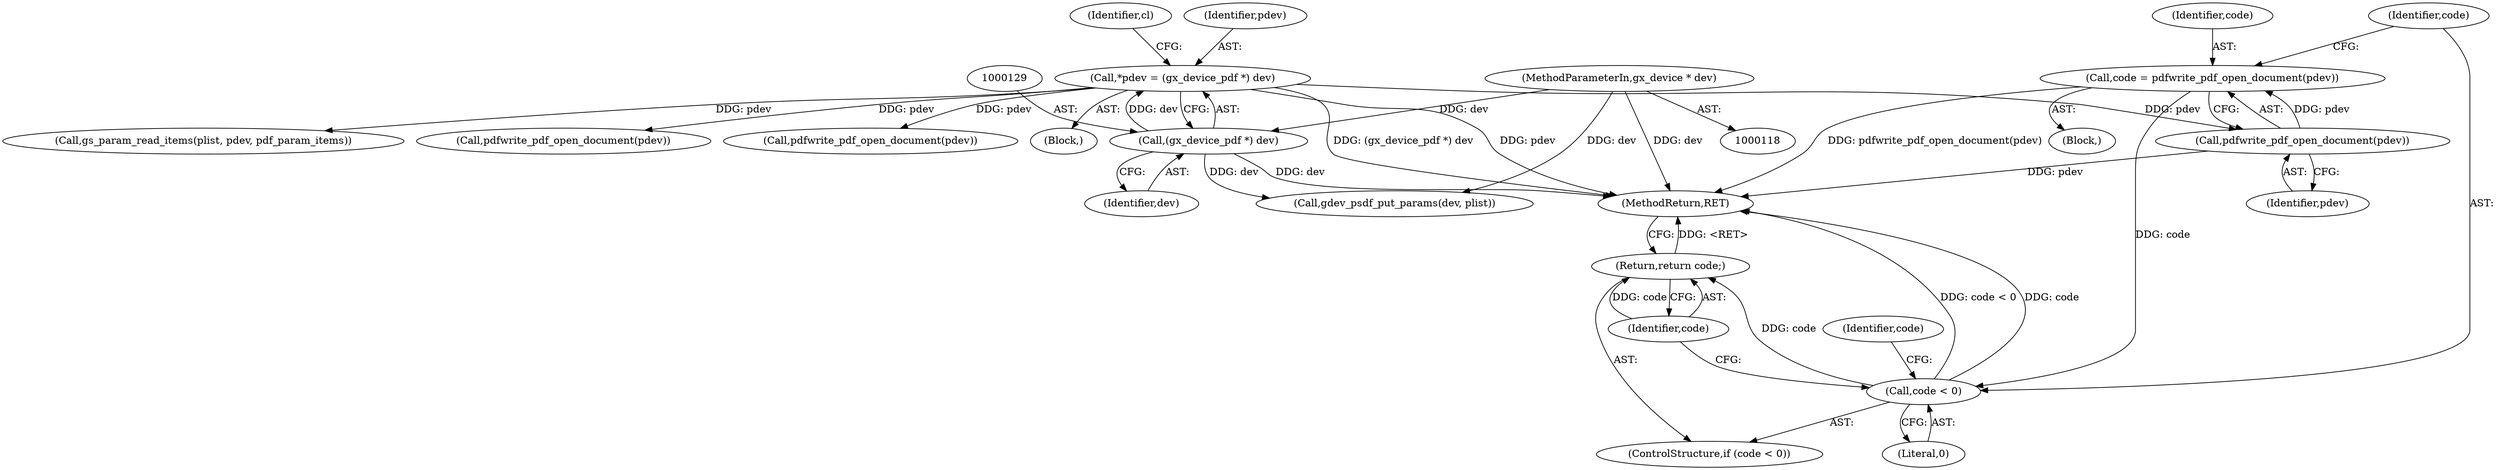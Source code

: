 digraph "0_ghostscript_c3476dde7743761a4e1d39a631716199b696b880@API" {
"1000273" [label="(Call,code = pdfwrite_pdf_open_document(pdev))"];
"1000275" [label="(Call,pdfwrite_pdf_open_document(pdev))"];
"1000126" [label="(Call,*pdev = (gx_device_pdf *) dev)"];
"1000128" [label="(Call,(gx_device_pdf *) dev)"];
"1000119" [label="(MethodParameterIn,gx_device * dev)"];
"1000278" [label="(Call,code < 0)"];
"1000281" [label="(Return,return code;)"];
"1000551" [label="(Call,gs_param_read_items(plist, pdev, pdf_param_items))"];
"1000284" [label="(Identifier,code)"];
"1000279" [label="(Identifier,code)"];
"1000274" [label="(Identifier,code)"];
"1000219" [label="(Call,pdfwrite_pdf_open_document(pdev))"];
"1000273" [label="(Call,code = pdfwrite_pdf_open_document(pdev))"];
"1000133" [label="(Identifier,cl)"];
"1000275" [label="(Call,pdfwrite_pdf_open_document(pdev))"];
"1000127" [label="(Identifier,pdev)"];
"1001551" [label="(MethodReturn,RET)"];
"1000281" [label="(Return,return code;)"];
"1000276" [label="(Identifier,pdev)"];
"1000282" [label="(Identifier,code)"];
"1000959" [label="(Call,gdev_psdf_put_params(dev, plist))"];
"1000175" [label="(Call,pdfwrite_pdf_open_document(pdev))"];
"1000277" [label="(ControlStructure,if (code < 0))"];
"1000119" [label="(MethodParameterIn,gx_device * dev)"];
"1000280" [label="(Literal,0)"];
"1000122" [label="(Block,)"];
"1000126" [label="(Call,*pdev = (gx_device_pdf *) dev)"];
"1000267" [label="(Block,)"];
"1000130" [label="(Identifier,dev)"];
"1000128" [label="(Call,(gx_device_pdf *) dev)"];
"1000278" [label="(Call,code < 0)"];
"1000273" -> "1000267"  [label="AST: "];
"1000273" -> "1000275"  [label="CFG: "];
"1000274" -> "1000273"  [label="AST: "];
"1000275" -> "1000273"  [label="AST: "];
"1000279" -> "1000273"  [label="CFG: "];
"1000273" -> "1001551"  [label="DDG: pdfwrite_pdf_open_document(pdev)"];
"1000275" -> "1000273"  [label="DDG: pdev"];
"1000273" -> "1000278"  [label="DDG: code"];
"1000275" -> "1000276"  [label="CFG: "];
"1000276" -> "1000275"  [label="AST: "];
"1000275" -> "1001551"  [label="DDG: pdev"];
"1000126" -> "1000275"  [label="DDG: pdev"];
"1000126" -> "1000122"  [label="AST: "];
"1000126" -> "1000128"  [label="CFG: "];
"1000127" -> "1000126"  [label="AST: "];
"1000128" -> "1000126"  [label="AST: "];
"1000133" -> "1000126"  [label="CFG: "];
"1000126" -> "1001551"  [label="DDG: pdev"];
"1000126" -> "1001551"  [label="DDG: (gx_device_pdf *) dev"];
"1000128" -> "1000126"  [label="DDG: dev"];
"1000126" -> "1000175"  [label="DDG: pdev"];
"1000126" -> "1000219"  [label="DDG: pdev"];
"1000126" -> "1000551"  [label="DDG: pdev"];
"1000128" -> "1000130"  [label="CFG: "];
"1000129" -> "1000128"  [label="AST: "];
"1000130" -> "1000128"  [label="AST: "];
"1000128" -> "1001551"  [label="DDG: dev"];
"1000119" -> "1000128"  [label="DDG: dev"];
"1000128" -> "1000959"  [label="DDG: dev"];
"1000119" -> "1000118"  [label="AST: "];
"1000119" -> "1001551"  [label="DDG: dev"];
"1000119" -> "1000959"  [label="DDG: dev"];
"1000278" -> "1000277"  [label="AST: "];
"1000278" -> "1000280"  [label="CFG: "];
"1000279" -> "1000278"  [label="AST: "];
"1000280" -> "1000278"  [label="AST: "];
"1000282" -> "1000278"  [label="CFG: "];
"1000284" -> "1000278"  [label="CFG: "];
"1000278" -> "1001551"  [label="DDG: code < 0"];
"1000278" -> "1001551"  [label="DDG: code"];
"1000278" -> "1000281"  [label="DDG: code"];
"1000281" -> "1000277"  [label="AST: "];
"1000281" -> "1000282"  [label="CFG: "];
"1000282" -> "1000281"  [label="AST: "];
"1001551" -> "1000281"  [label="CFG: "];
"1000281" -> "1001551"  [label="DDG: <RET>"];
"1000282" -> "1000281"  [label="DDG: code"];
}
